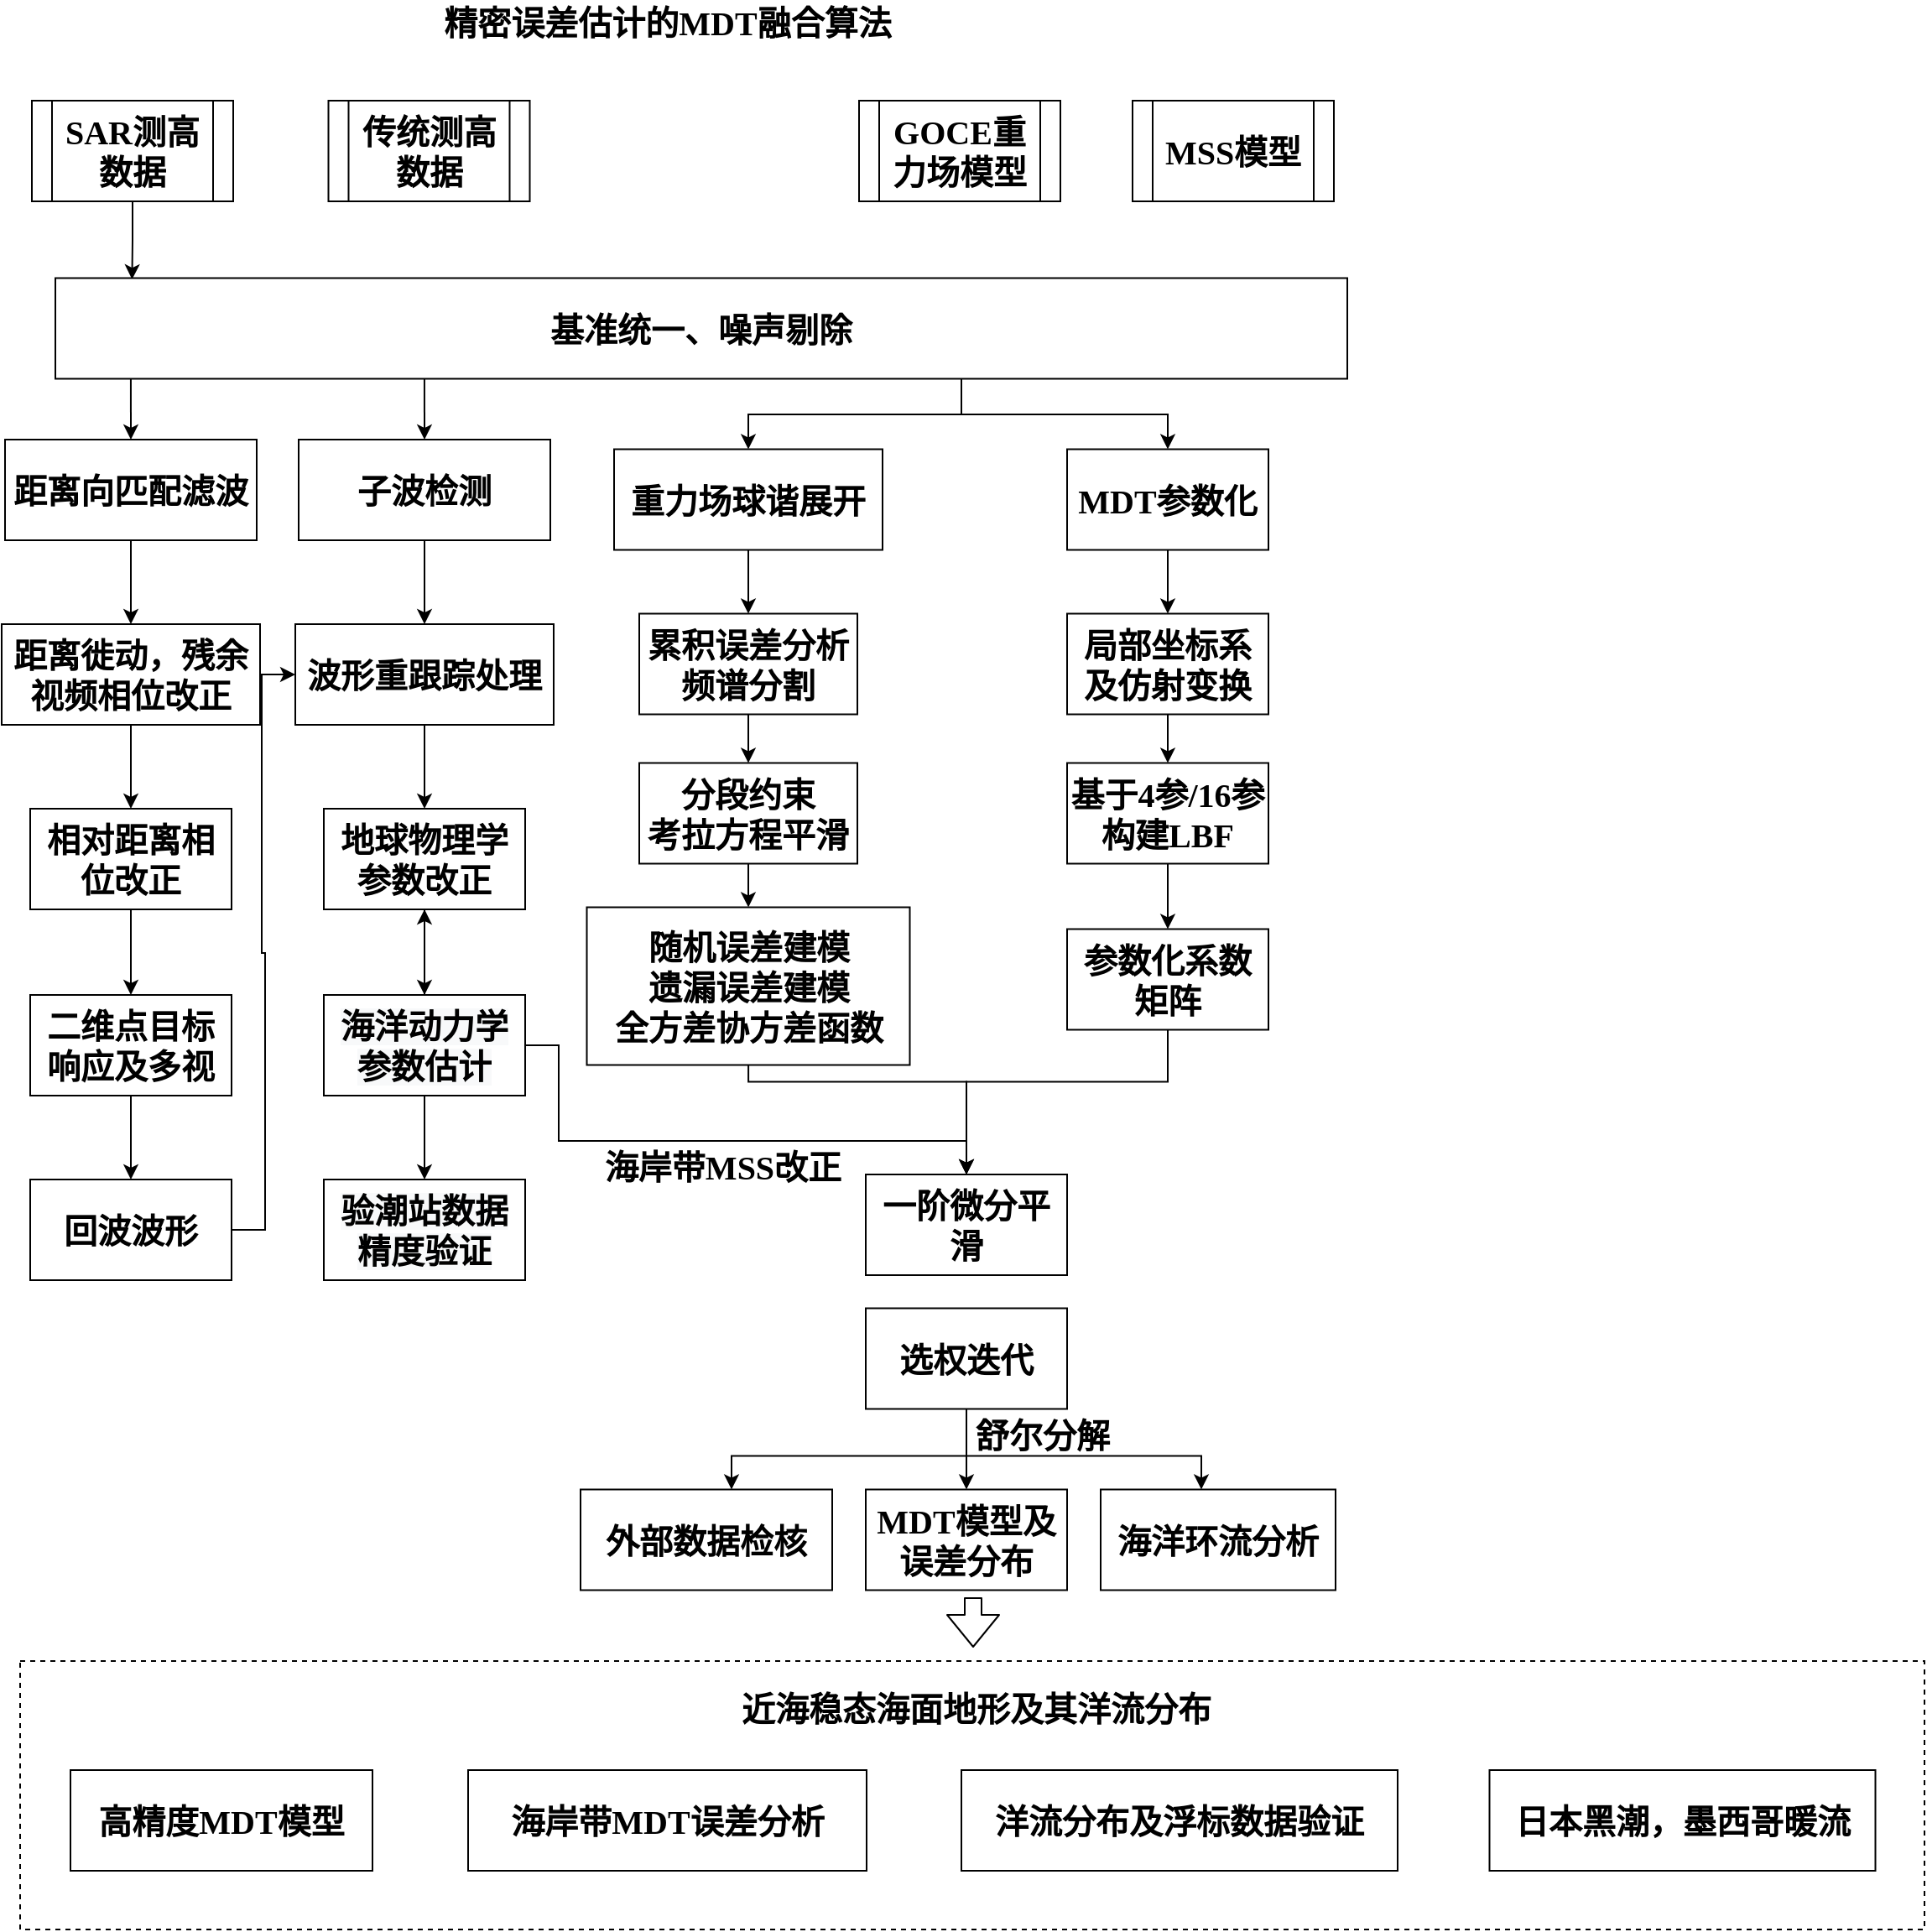 <mxfile version="15.7.0" type="github">
  <diagram id="_5CkWuqMf3LJzgiGWqKs" name="Page-1">
    <mxGraphModel dx="1888" dy="1896" grid="1" gridSize="10" guides="1" tooltips="1" connect="1" arrows="1" fold="1" page="1" pageScale="1" pageWidth="827" pageHeight="1169" math="0" shadow="0">
      <root>
        <mxCell id="0" />
        <mxCell id="1" parent="0" />
        <mxCell id="ptCExBpaNztX0r3IuxcA-11" style="edgeStyle=orthogonalEdgeStyle;rounded=0;orthogonalLoop=1;jettySize=auto;html=1;entryX=0.117;entryY=0.013;entryDx=0;entryDy=0;entryPerimeter=0;" edge="1" parent="1" source="XMBS7pqL-egp5hLZ02eN-30">
          <mxGeometry relative="1" as="geometry">
            <mxPoint x="-264.29" y="96.53" as="targetPoint" />
          </mxGeometry>
        </mxCell>
        <mxCell id="XMBS7pqL-egp5hLZ02eN-30" value="SAR测高数据" style="shape=process;whiteSpace=wrap;html=1;backgroundOutline=1;fontFamily=Times New Roman;fontStyle=1;fontSize=20;" parent="1" vertex="1">
          <mxGeometry x="-324" y="-10" width="120" height="60" as="geometry" />
        </mxCell>
        <mxCell id="XMBS7pqL-egp5hLZ02eN-36" value="" style="edgeStyle=orthogonalEdgeStyle;rounded=0;orthogonalLoop=1;jettySize=auto;html=1;fontFamily=Times New Roman;fontStyle=1;fontSize=20;" parent="1" source="XMBS7pqL-egp5hLZ02eN-34" target="XMBS7pqL-egp5hLZ02eN-35" edge="1">
          <mxGeometry relative="1" as="geometry">
            <Array as="points">
              <mxPoint x="230" y="177" />
              <mxPoint x="103" y="177" />
            </Array>
          </mxGeometry>
        </mxCell>
        <mxCell id="dWvvoxThUH6RWhC0IFGI-6" style="edgeStyle=orthogonalEdgeStyle;rounded=0;orthogonalLoop=1;jettySize=auto;html=1;entryX=0.5;entryY=0;entryDx=0;entryDy=0;fontFamily=Times New Roman;fontSize=20;" parent="1" source="XMBS7pqL-egp5hLZ02eN-34" target="dWvvoxThUH6RWhC0IFGI-5" edge="1">
          <mxGeometry relative="1" as="geometry">
            <Array as="points">
              <mxPoint x="230" y="177" />
              <mxPoint x="353" y="177" />
            </Array>
          </mxGeometry>
        </mxCell>
        <mxCell id="XMBS7pqL-egp5hLZ02eN-34" value="&lt;span style=&quot;white-space: normal; font-size: 20px;&quot;&gt;基准统一、噪声剔除&lt;/span&gt;" style="rounded=0;whiteSpace=wrap;html=1;fontFamily=Times New Roman;fontStyle=1;fontSize=20;" parent="1" vertex="1">
          <mxGeometry x="-310" y="95.75" width="770" height="60" as="geometry" />
        </mxCell>
        <mxCell id="XMBS7pqL-egp5hLZ02eN-38" value="" style="edgeStyle=orthogonalEdgeStyle;rounded=0;orthogonalLoop=1;jettySize=auto;html=1;entryX=0.5;entryY=0;entryDx=0;entryDy=0;fontFamily=Times New Roman;fontStyle=1;fontSize=20;" parent="1" source="XMBS7pqL-egp5hLZ02eN-35" target="XMBS7pqL-egp5hLZ02eN-41" edge="1">
          <mxGeometry relative="1" as="geometry">
            <mxPoint x="143" y="293.75" as="targetPoint" />
          </mxGeometry>
        </mxCell>
        <mxCell id="XMBS7pqL-egp5hLZ02eN-35" value="重力场球谐展开" style="rounded=0;whiteSpace=wrap;html=1;fontFamily=Times New Roman;fontStyle=1;fontSize=20;" parent="1" vertex="1">
          <mxGeometry x="23" y="197.75" width="160" height="60" as="geometry" />
        </mxCell>
        <mxCell id="XMBS7pqL-egp5hLZ02eN-59" value="" style="edgeStyle=orthogonalEdgeStyle;rounded=0;orthogonalLoop=1;jettySize=auto;html=1;fontFamily=Times New Roman;fontStyle=1;fontSize=20;entryX=0.5;entryY=0;entryDx=0;entryDy=0;" parent="1" source="XMBS7pqL-egp5hLZ02eN-41" target="j7Tv1Ie19FKrfCCoHS4v-1" edge="1">
          <mxGeometry relative="1" as="geometry" />
        </mxCell>
        <mxCell id="XMBS7pqL-egp5hLZ02eN-41" value="&lt;span style=&quot;white-space: normal ; font-size: 20px&quot;&gt;累积误差分析&lt;br style=&quot;font-size: 20px&quot;&gt;频谱分割&lt;br style=&quot;font-size: 20px&quot;&gt;&lt;/span&gt;" style="rounded=0;whiteSpace=wrap;html=1;fontFamily=Times New Roman;fontStyle=1;fontSize=20;" parent="1" vertex="1">
          <mxGeometry x="38" y="295.75" width="130" height="60" as="geometry" />
        </mxCell>
        <mxCell id="XMBS7pqL-egp5hLZ02eN-43" value="MDT模型及误差分布" style="rounded=0;whiteSpace=wrap;html=1;fontFamily=Times New Roman;fontStyle=1;fontSize=20;" parent="1" vertex="1">
          <mxGeometry x="173" y="817.75" width="120" height="60" as="geometry" />
        </mxCell>
        <mxCell id="XMBS7pqL-egp5hLZ02eN-47" value="海洋环流分析" style="rounded=0;whiteSpace=wrap;html=1;fontFamily=Times New Roman;fontStyle=1;fontSize=20;" parent="1" vertex="1">
          <mxGeometry x="313" y="817.75" width="140" height="60" as="geometry" />
        </mxCell>
        <mxCell id="XMBS7pqL-egp5hLZ02eN-45" value="&lt;span style=&quot;white-space: normal; font-size: 20px;&quot;&gt;外部数据检核&lt;/span&gt;" style="rounded=0;whiteSpace=wrap;html=1;fontFamily=Times New Roman;fontStyle=1;fontSize=20;" parent="1" vertex="1">
          <mxGeometry x="3" y="817.75" width="150" height="60" as="geometry" />
        </mxCell>
        <mxCell id="dWvvoxThUH6RWhC0IFGI-4" value="" style="edgeStyle=orthogonalEdgeStyle;rounded=0;orthogonalLoop=1;jettySize=auto;html=1;fontFamily=Times New Roman;fontSize=20;" parent="1" source="j7Tv1Ie19FKrfCCoHS4v-1" target="dWvvoxThUH6RWhC0IFGI-3" edge="1">
          <mxGeometry relative="1" as="geometry" />
        </mxCell>
        <mxCell id="j7Tv1Ie19FKrfCCoHS4v-1" value="&lt;b style=&quot;font-size: 20px;&quot;&gt;分段约束&lt;br style=&quot;font-size: 20px;&quot;&gt;考拉方程平滑&lt;br style=&quot;font-size: 20px;&quot;&gt;&lt;/b&gt;" style="rounded=0;whiteSpace=wrap;html=1;fontFamily=Times New Roman;fontSize=20;" parent="1" vertex="1">
          <mxGeometry x="38" y="384.75" width="130" height="60" as="geometry" />
        </mxCell>
        <mxCell id="dWvvoxThUH6RWhC0IFGI-17" value="" style="edgeStyle=orthogonalEdgeStyle;rounded=0;orthogonalLoop=1;jettySize=auto;html=1;fontFamily=Times New Roman;fontSize=20;" parent="1" source="dWvvoxThUH6RWhC0IFGI-3" edge="1">
          <mxGeometry relative="1" as="geometry">
            <mxPoint x="233" y="630" as="targetPoint" />
            <Array as="points">
              <mxPoint x="103" y="574.75" />
              <mxPoint x="233" y="574.75" />
            </Array>
          </mxGeometry>
        </mxCell>
        <mxCell id="dWvvoxThUH6RWhC0IFGI-3" value="随机误差建模&lt;br style=&quot;font-size: 20px;&quot;&gt;遗漏误差建模&lt;br style=&quot;font-size: 20px;&quot;&gt;全方差协方差函数" style="whiteSpace=wrap;html=1;rounded=0;fontFamily=Times New Roman;fontSize=20;fontStyle=1" parent="1" vertex="1">
          <mxGeometry x="6.75" y="470.75" width="192.5" height="94" as="geometry" />
        </mxCell>
        <mxCell id="dWvvoxThUH6RWhC0IFGI-8" value="" style="edgeStyle=orthogonalEdgeStyle;rounded=0;orthogonalLoop=1;jettySize=auto;html=1;fontFamily=Times New Roman;fontSize=20;" parent="1" source="dWvvoxThUH6RWhC0IFGI-5" target="dWvvoxThUH6RWhC0IFGI-7" edge="1">
          <mxGeometry relative="1" as="geometry" />
        </mxCell>
        <mxCell id="dWvvoxThUH6RWhC0IFGI-5" value="MDT参数化" style="rounded=0;whiteSpace=wrap;html=1;fontFamily=Times New Roman;fontStyle=1;fontSize=20;" parent="1" vertex="1">
          <mxGeometry x="293" y="197.75" width="120" height="60" as="geometry" />
        </mxCell>
        <mxCell id="dWvvoxThUH6RWhC0IFGI-10" value="" style="edgeStyle=orthogonalEdgeStyle;rounded=0;orthogonalLoop=1;jettySize=auto;html=1;fontFamily=Times New Roman;fontSize=20;" parent="1" source="dWvvoxThUH6RWhC0IFGI-7" target="dWvvoxThUH6RWhC0IFGI-9" edge="1">
          <mxGeometry relative="1" as="geometry" />
        </mxCell>
        <mxCell id="dWvvoxThUH6RWhC0IFGI-7" value="局部坐标系及仿射变换" style="rounded=0;whiteSpace=wrap;html=1;fontFamily=Times New Roman;fontSize=20;fontStyle=1" parent="1" vertex="1">
          <mxGeometry x="293" y="295.75" width="120" height="60" as="geometry" />
        </mxCell>
        <mxCell id="dWvvoxThUH6RWhC0IFGI-13" value="" style="edgeStyle=orthogonalEdgeStyle;rounded=0;orthogonalLoop=1;jettySize=auto;html=1;fontFamily=Times New Roman;fontSize=20;" parent="1" source="dWvvoxThUH6RWhC0IFGI-9" target="dWvvoxThUH6RWhC0IFGI-12" edge="1">
          <mxGeometry relative="1" as="geometry" />
        </mxCell>
        <mxCell id="dWvvoxThUH6RWhC0IFGI-9" value="基于4参/16参构建LBF" style="whiteSpace=wrap;html=1;rounded=0;fontFamily=Times New Roman;fontStyle=1;fontSize=20;" parent="1" vertex="1">
          <mxGeometry x="293" y="384.75" width="120" height="60" as="geometry" />
        </mxCell>
        <mxCell id="dWvvoxThUH6RWhC0IFGI-15" style="edgeStyle=orthogonalEdgeStyle;rounded=0;orthogonalLoop=1;jettySize=auto;html=1;exitX=0.5;exitY=1;exitDx=0;exitDy=0;fontFamily=Times New Roman;fontSize=20;" parent="1" source="dWvvoxThUH6RWhC0IFGI-12" edge="1">
          <mxGeometry relative="1" as="geometry">
            <mxPoint x="233" y="630" as="targetPoint" />
            <Array as="points">
              <mxPoint x="353" y="574.75" />
              <mxPoint x="233" y="574.75" />
            </Array>
          </mxGeometry>
        </mxCell>
        <mxCell id="dWvvoxThUH6RWhC0IFGI-12" value="参数化系数矩阵" style="whiteSpace=wrap;html=1;rounded=0;fontStyle=1;fontFamily=Times New Roman;fontSize=20;" parent="1" vertex="1">
          <mxGeometry x="293" y="483.75" width="120" height="60" as="geometry" />
        </mxCell>
        <mxCell id="dWvvoxThUH6RWhC0IFGI-22" value="" style="edgeStyle=orthogonalEdgeStyle;rounded=0;orthogonalLoop=1;jettySize=auto;html=1;fontFamily=Times New Roman;fontSize=20;" parent="1" source="dWvvoxThUH6RWhC0IFGI-20" target="XMBS7pqL-egp5hLZ02eN-43" edge="1">
          <mxGeometry relative="1" as="geometry" />
        </mxCell>
        <mxCell id="Cj0m6q7bYbMxQTCFhR2f-2" style="edgeStyle=orthogonalEdgeStyle;rounded=0;orthogonalLoop=1;jettySize=auto;html=1;fontFamily=Times New Roman;fontSize=20;" parent="1" source="dWvvoxThUH6RWhC0IFGI-20" target="XMBS7pqL-egp5hLZ02eN-45" edge="1">
          <mxGeometry relative="1" as="geometry">
            <Array as="points">
              <mxPoint x="233" y="797.75" />
              <mxPoint x="93" y="797.75" />
            </Array>
          </mxGeometry>
        </mxCell>
        <mxCell id="Cj0m6q7bYbMxQTCFhR2f-4" style="edgeStyle=orthogonalEdgeStyle;rounded=0;orthogonalLoop=1;jettySize=auto;html=1;exitX=0.5;exitY=1;exitDx=0;exitDy=0;fontFamily=Times New Roman;fontSize=20;" parent="1" source="dWvvoxThUH6RWhC0IFGI-20" target="XMBS7pqL-egp5hLZ02eN-47" edge="1">
          <mxGeometry relative="1" as="geometry">
            <Array as="points">
              <mxPoint x="233" y="797.75" />
              <mxPoint x="373" y="797.75" />
            </Array>
          </mxGeometry>
        </mxCell>
        <mxCell id="dWvvoxThUH6RWhC0IFGI-20" value="&lt;b style=&quot;font-size: 20px;&quot;&gt;选权迭代&lt;/b&gt;" style="whiteSpace=wrap;html=1;rounded=0;fontFamily=Times New Roman;fontSize=20;" parent="1" vertex="1">
          <mxGeometry x="173" y="709.75" width="120" height="60" as="geometry" />
        </mxCell>
        <mxCell id="dWvvoxThUH6RWhC0IFGI-27" value="&lt;span style=&quot;white-space: normal ; font-size: 20px&quot;&gt;MSS模型&lt;/span&gt;" style="shape=process;whiteSpace=wrap;html=1;backgroundOutline=1;fontFamily=Times New Roman;fontSize=20;fontColor=#000000;align=center;strokeColor=#000000;fillColor=#ffffff;fontStyle=1" parent="1" vertex="1">
          <mxGeometry x="332" y="-10" width="120" height="60" as="geometry" />
        </mxCell>
        <mxCell id="XMBS7pqL-egp5hLZ02eN-31" value="&lt;span style=&quot;white-space: normal; font-size: 20px;&quot;&gt;GOCE重力场模型&lt;/span&gt;" style="shape=process;whiteSpace=wrap;html=1;backgroundOutline=1;fontFamily=Times New Roman;fontSize=20;fontColor=#000000;align=center;strokeColor=#000000;fillColor=#ffffff;fontStyle=1" parent="1" vertex="1">
          <mxGeometry x="169" y="-10" width="120" height="60" as="geometry" />
        </mxCell>
        <mxCell id="Cj0m6q7bYbMxQTCFhR2f-1" value="精密误差估计的MDT融合算法" style="text;html=1;strokeColor=none;fillColor=none;align=center;verticalAlign=middle;whiteSpace=wrap;rounded=0;dashed=1;fontFamily=Times New Roman;fontSize=20;fontStyle=1" parent="1" vertex="1">
          <mxGeometry x="-101" y="-70" width="311.5" height="25" as="geometry" />
        </mxCell>
        <mxCell id="Cj0m6q7bYbMxQTCFhR2f-6" value="" style="rounded=0;whiteSpace=wrap;html=1;dashed=1;fontFamily=Times New Roman;fontSize=20;" parent="1" vertex="1">
          <mxGeometry x="-331" y="920" width="1135" height="160" as="geometry" />
        </mxCell>
        <mxCell id="Cj0m6q7bYbMxQTCFhR2f-7" value="" style="shape=flexArrow;endArrow=classic;html=1;entryX=0.5;entryY=0;entryDx=0;entryDy=0;exitX=0.5;exitY=1;exitDx=0;exitDy=0;fontFamily=Times New Roman;fontSize=20;" parent="1" edge="1">
          <mxGeometry width="50" height="50" relative="1" as="geometry">
            <mxPoint x="237" y="882" as="sourcePoint" />
            <mxPoint x="237" y="912" as="targetPoint" />
          </mxGeometry>
        </mxCell>
        <mxCell id="Cj0m6q7bYbMxQTCFhR2f-9" value="海岸带MDT误差分析" style="rounded=0;whiteSpace=wrap;html=1;fontFamily=Times New Roman;fontSize=20;fontStyle=1" parent="1" vertex="1">
          <mxGeometry x="-64" y="985" width="237.5" height="60" as="geometry" />
        </mxCell>
        <mxCell id="Cj0m6q7bYbMxQTCFhR2f-10" value="近海稳态海面地形及其洋流分布" style="text;html=1;strokeColor=none;fillColor=none;align=center;verticalAlign=middle;whiteSpace=wrap;rounded=0;dashed=1;fontFamily=Times New Roman;fontSize=20;fontStyle=1" parent="1" vertex="1">
          <mxGeometry x="57" y="935" width="364" height="25" as="geometry" />
        </mxCell>
        <mxCell id="Cj0m6q7bYbMxQTCFhR2f-11" value="洋流分布及浮标数据验证" style="rounded=0;whiteSpace=wrap;html=1;fontFamily=Times New Roman;fontSize=20;fontStyle=1" parent="1" vertex="1">
          <mxGeometry x="230" y="985" width="260" height="60" as="geometry" />
        </mxCell>
        <mxCell id="Cj0m6q7bYbMxQTCFhR2f-12" value="日本黑潮，墨西哥暖流" style="rounded=0;whiteSpace=wrap;html=1;fontFamily=Times New Roman;fontSize=20;fontStyle=1" parent="1" vertex="1">
          <mxGeometry x="544.75" y="985" width="230" height="60" as="geometry" />
        </mxCell>
        <mxCell id="Cj0m6q7bYbMxQTCFhR2f-13" value="高精度MDT模型" style="rounded=0;whiteSpace=wrap;html=1;fontFamily=Times New Roman;fontSize=20;fontStyle=1" parent="1" vertex="1">
          <mxGeometry x="-301" y="985" width="180" height="60" as="geometry" />
        </mxCell>
        <mxCell id="dWvvoxThUH6RWhC0IFGI-24" value="舒尔分解" style="text;html=1;align=center;verticalAlign=middle;resizable=0;points=[];autosize=1;fontFamily=Times New Roman;fontSize=20;fontStyle=1" parent="1" vertex="1">
          <mxGeometry x="228" y="769.75" width="100" height="30" as="geometry" />
        </mxCell>
        <mxCell id="ptCExBpaNztX0r3IuxcA-1" value="传统测高数据" style="shape=process;whiteSpace=wrap;html=1;backgroundOutline=1;fontFamily=Times New Roman;fontSize=20;fontColor=#000000;align=center;strokeColor=#000000;fillColor=#ffffff;fontStyle=1" vertex="1" parent="1">
          <mxGeometry x="-147.25" y="-10" width="120" height="60" as="geometry" />
        </mxCell>
        <mxCell id="ptCExBpaNztX0r3IuxcA-17" value="" style="edgeStyle=orthogonalEdgeStyle;rounded=0;orthogonalLoop=1;jettySize=auto;html=1;fontFamily=Times New Roman;fontStyle=1;fontSize=20;" edge="1" parent="1" source="ptCExBpaNztX0r3IuxcA-15" target="ptCExBpaNztX0r3IuxcA-16">
          <mxGeometry relative="1" as="geometry" />
        </mxCell>
        <mxCell id="ptCExBpaNztX0r3IuxcA-24" style="edgeStyle=orthogonalEdgeStyle;rounded=0;orthogonalLoop=1;jettySize=auto;html=1;exitX=0.119;exitY=1.071;exitDx=0;exitDy=0;entryX=0.5;entryY=0;entryDx=0;entryDy=0;fontFamily=Times New Roman;fontSize=20;exitPerimeter=0;" edge="1" parent="1" target="ptCExBpaNztX0r3IuxcA-15">
          <mxGeometry relative="1" as="geometry">
            <mxPoint x="-265.03" y="156.01" as="sourcePoint" />
          </mxGeometry>
        </mxCell>
        <mxCell id="ptCExBpaNztX0r3IuxcA-15" value="距离向匹配滤波" style="rounded=0;whiteSpace=wrap;html=1;fontFamily=Times New Roman;fontStyle=1;fontSize=20;" vertex="1" parent="1">
          <mxGeometry x="-340" y="192" width="150" height="60" as="geometry" />
        </mxCell>
        <mxCell id="ptCExBpaNztX0r3IuxcA-19" value="" style="edgeStyle=orthogonalEdgeStyle;rounded=0;orthogonalLoop=1;jettySize=auto;html=1;fontFamily=Times New Roman;fontStyle=1;fontSize=20;" edge="1" parent="1" source="ptCExBpaNztX0r3IuxcA-16" target="ptCExBpaNztX0r3IuxcA-18">
          <mxGeometry relative="1" as="geometry" />
        </mxCell>
        <mxCell id="ptCExBpaNztX0r3IuxcA-16" value="距离徙动，残余视频相位改正" style="whiteSpace=wrap;html=1;rounded=0;fontFamily=Times New Roman;fontStyle=1;fontSize=20;" vertex="1" parent="1">
          <mxGeometry x="-342" y="302" width="154" height="60" as="geometry" />
        </mxCell>
        <mxCell id="ptCExBpaNztX0r3IuxcA-21" value="" style="edgeStyle=orthogonalEdgeStyle;rounded=0;orthogonalLoop=1;jettySize=auto;html=1;fontFamily=Times New Roman;fontStyle=1;fontSize=20;" edge="1" parent="1" source="ptCExBpaNztX0r3IuxcA-18" target="ptCExBpaNztX0r3IuxcA-20">
          <mxGeometry relative="1" as="geometry" />
        </mxCell>
        <mxCell id="ptCExBpaNztX0r3IuxcA-18" value="相对距离相位改正" style="whiteSpace=wrap;html=1;rounded=0;fontFamily=Times New Roman;fontStyle=1;fontSize=20;" vertex="1" parent="1">
          <mxGeometry x="-325" y="412" width="120" height="60" as="geometry" />
        </mxCell>
        <mxCell id="ptCExBpaNztX0r3IuxcA-23" value="" style="edgeStyle=orthogonalEdgeStyle;rounded=0;orthogonalLoop=1;jettySize=auto;html=1;fontFamily=Times New Roman;fontStyle=1;fontSize=20;" edge="1" parent="1" source="ptCExBpaNztX0r3IuxcA-20" target="ptCExBpaNztX0r3IuxcA-22">
          <mxGeometry relative="1" as="geometry" />
        </mxCell>
        <mxCell id="ptCExBpaNztX0r3IuxcA-20" value="二维点目标响应及多视" style="whiteSpace=wrap;html=1;rounded=0;fontFamily=Times New Roman;fontStyle=1;fontSize=20;" vertex="1" parent="1">
          <mxGeometry x="-325" y="523" width="120" height="60" as="geometry" />
        </mxCell>
        <mxCell id="ptCExBpaNztX0r3IuxcA-36" style="edgeStyle=orthogonalEdgeStyle;rounded=0;orthogonalLoop=1;jettySize=auto;html=1;exitX=1;exitY=0.5;exitDx=0;exitDy=0;entryX=0;entryY=0.5;entryDx=0;entryDy=0;fontFamily=Times New Roman;fontSize=20;" edge="1" parent="1" source="ptCExBpaNztX0r3IuxcA-22" target="ptCExBpaNztX0r3IuxcA-29">
          <mxGeometry relative="1" as="geometry">
            <Array as="points">
              <mxPoint x="-185" y="663" />
              <mxPoint x="-185" y="498" />
              <mxPoint x="-187" y="498" />
              <mxPoint x="-187" y="332" />
            </Array>
          </mxGeometry>
        </mxCell>
        <mxCell id="ptCExBpaNztX0r3IuxcA-22" value="回波波形" style="whiteSpace=wrap;html=1;rounded=0;fontFamily=Times New Roman;fontStyle=1;fontSize=20;" vertex="1" parent="1">
          <mxGeometry x="-325" y="633" width="120" height="60" as="geometry" />
        </mxCell>
        <mxCell id="ptCExBpaNztX0r3IuxcA-25" value="" style="edgeStyle=orthogonalEdgeStyle;rounded=0;orthogonalLoop=1;jettySize=auto;html=1;fontFamily=Times New Roman;fontStyle=1;fontSize=20;" edge="1" parent="1" source="ptCExBpaNztX0r3IuxcA-27" target="ptCExBpaNztX0r3IuxcA-29">
          <mxGeometry relative="1" as="geometry" />
        </mxCell>
        <mxCell id="ptCExBpaNztX0r3IuxcA-26" style="edgeStyle=orthogonalEdgeStyle;rounded=0;orthogonalLoop=1;jettySize=auto;html=1;exitX=0.119;exitY=1.071;exitDx=0;exitDy=0;entryX=0.5;entryY=0;entryDx=0;entryDy=0;fontFamily=Times New Roman;fontSize=20;exitPerimeter=0;" edge="1" parent="1" target="ptCExBpaNztX0r3IuxcA-27">
          <mxGeometry relative="1" as="geometry">
            <mxPoint x="-90.03" y="156.01" as="sourcePoint" />
          </mxGeometry>
        </mxCell>
        <mxCell id="ptCExBpaNztX0r3IuxcA-27" value="子波检测" style="rounded=0;whiteSpace=wrap;html=1;fontFamily=Times New Roman;fontStyle=1;fontSize=20;" vertex="1" parent="1">
          <mxGeometry x="-165" y="192" width="150" height="60" as="geometry" />
        </mxCell>
        <mxCell id="ptCExBpaNztX0r3IuxcA-28" value="" style="edgeStyle=orthogonalEdgeStyle;rounded=0;orthogonalLoop=1;jettySize=auto;html=1;fontFamily=Times New Roman;fontStyle=1;fontSize=20;" edge="1" parent="1" source="ptCExBpaNztX0r3IuxcA-29" target="ptCExBpaNztX0r3IuxcA-31">
          <mxGeometry relative="1" as="geometry" />
        </mxCell>
        <mxCell id="ptCExBpaNztX0r3IuxcA-29" value="波形重跟踪处理" style="whiteSpace=wrap;html=1;rounded=0;fontFamily=Times New Roman;fontStyle=1;fontSize=20;" vertex="1" parent="1">
          <mxGeometry x="-167" y="302" width="154" height="60" as="geometry" />
        </mxCell>
        <mxCell id="ptCExBpaNztX0r3IuxcA-30" value="" style="edgeStyle=orthogonalEdgeStyle;rounded=0;orthogonalLoop=1;jettySize=auto;html=1;fontFamily=Times New Roman;fontStyle=1;fontSize=20;" edge="1" parent="1" source="ptCExBpaNztX0r3IuxcA-31" target="ptCExBpaNztX0r3IuxcA-33">
          <mxGeometry relative="1" as="geometry" />
        </mxCell>
        <mxCell id="ptCExBpaNztX0r3IuxcA-31" value="地球物理学参数改正" style="whiteSpace=wrap;html=1;rounded=0;fontFamily=Times New Roman;fontStyle=1;fontSize=20;" vertex="1" parent="1">
          <mxGeometry x="-150" y="412" width="120" height="60" as="geometry" />
        </mxCell>
        <mxCell id="ptCExBpaNztX0r3IuxcA-32" value="" style="edgeStyle=orthogonalEdgeStyle;rounded=0;orthogonalLoop=1;jettySize=auto;html=1;fontFamily=Times New Roman;fontStyle=1;fontSize=20;" edge="1" parent="1" source="ptCExBpaNztX0r3IuxcA-33" target="ptCExBpaNztX0r3IuxcA-34">
          <mxGeometry relative="1" as="geometry" />
        </mxCell>
        <mxCell id="ptCExBpaNztX0r3IuxcA-35" value="" style="edgeStyle=orthogonalEdgeStyle;rounded=0;orthogonalLoop=1;jettySize=auto;html=1;fontFamily=Times New Roman;fontSize=20;" edge="1" parent="1" source="ptCExBpaNztX0r3IuxcA-33" target="ptCExBpaNztX0r3IuxcA-31">
          <mxGeometry relative="1" as="geometry" />
        </mxCell>
        <mxCell id="ptCExBpaNztX0r3IuxcA-38" style="edgeStyle=orthogonalEdgeStyle;rounded=0;orthogonalLoop=1;jettySize=auto;html=1;exitX=1;exitY=0.5;exitDx=0;exitDy=0;entryX=0.5;entryY=0;entryDx=0;entryDy=0;fontFamily=Times New Roman;fontSize=20;" edge="1" parent="1" source="ptCExBpaNztX0r3IuxcA-33" target="ptCExBpaNztX0r3IuxcA-37">
          <mxGeometry relative="1" as="geometry">
            <Array as="points">
              <mxPoint x="-10" y="553" />
              <mxPoint x="-10" y="610" />
              <mxPoint x="233" y="610" />
            </Array>
          </mxGeometry>
        </mxCell>
        <mxCell id="ptCExBpaNztX0r3IuxcA-33" value="&#xa;&#xa;&lt;span style=&quot;color: rgb(0, 0, 0); font-family: &amp;quot;times new roman&amp;quot;; font-size: 20px; font-style: normal; font-weight: 700; letter-spacing: normal; text-align: center; text-indent: 0px; text-transform: none; word-spacing: 0px; background-color: rgb(248, 249, 250); display: inline; float: none;&quot;&gt;海洋动力学参数估计&lt;/span&gt;&#xa;&#xa;" style="whiteSpace=wrap;html=1;rounded=0;fontFamily=Times New Roman;fontStyle=1;fontSize=20;" vertex="1" parent="1">
          <mxGeometry x="-150" y="523" width="120" height="60" as="geometry" />
        </mxCell>
        <mxCell id="ptCExBpaNztX0r3IuxcA-34" value="&#xa;&#xa;&lt;span style=&quot;color: rgb(0, 0, 0); font-family: &amp;quot;times new roman&amp;quot;; font-size: 20px; font-style: normal; font-weight: 700; letter-spacing: normal; text-align: center; text-indent: 0px; text-transform: none; word-spacing: 0px; background-color: rgb(248, 249, 250); display: inline; float: none;&quot;&gt;验潮站数据精度验证&lt;/span&gt;&#xa;&#xa;" style="whiteSpace=wrap;html=1;rounded=0;fontFamily=Times New Roman;fontStyle=1;fontSize=20;" vertex="1" parent="1">
          <mxGeometry x="-150" y="633" width="120" height="60" as="geometry" />
        </mxCell>
        <mxCell id="ptCExBpaNztX0r3IuxcA-37" value="一阶微分平滑" style="rounded=0;whiteSpace=wrap;html=1;fontFamily=Times New Roman;fontSize=20;fontStyle=1" vertex="1" parent="1">
          <mxGeometry x="173" y="630" width="120" height="60" as="geometry" />
        </mxCell>
        <mxCell id="ptCExBpaNztX0r3IuxcA-41" value="海岸带MSS改正" style="text;html=1;strokeColor=none;fillColor=none;align=center;verticalAlign=middle;whiteSpace=wrap;rounded=0;fontFamily=Times New Roman;fontSize=20;fontStyle=1" vertex="1" parent="1">
          <mxGeometry x="7" y="610" width="162" height="30" as="geometry" />
        </mxCell>
      </root>
    </mxGraphModel>
  </diagram>
</mxfile>
